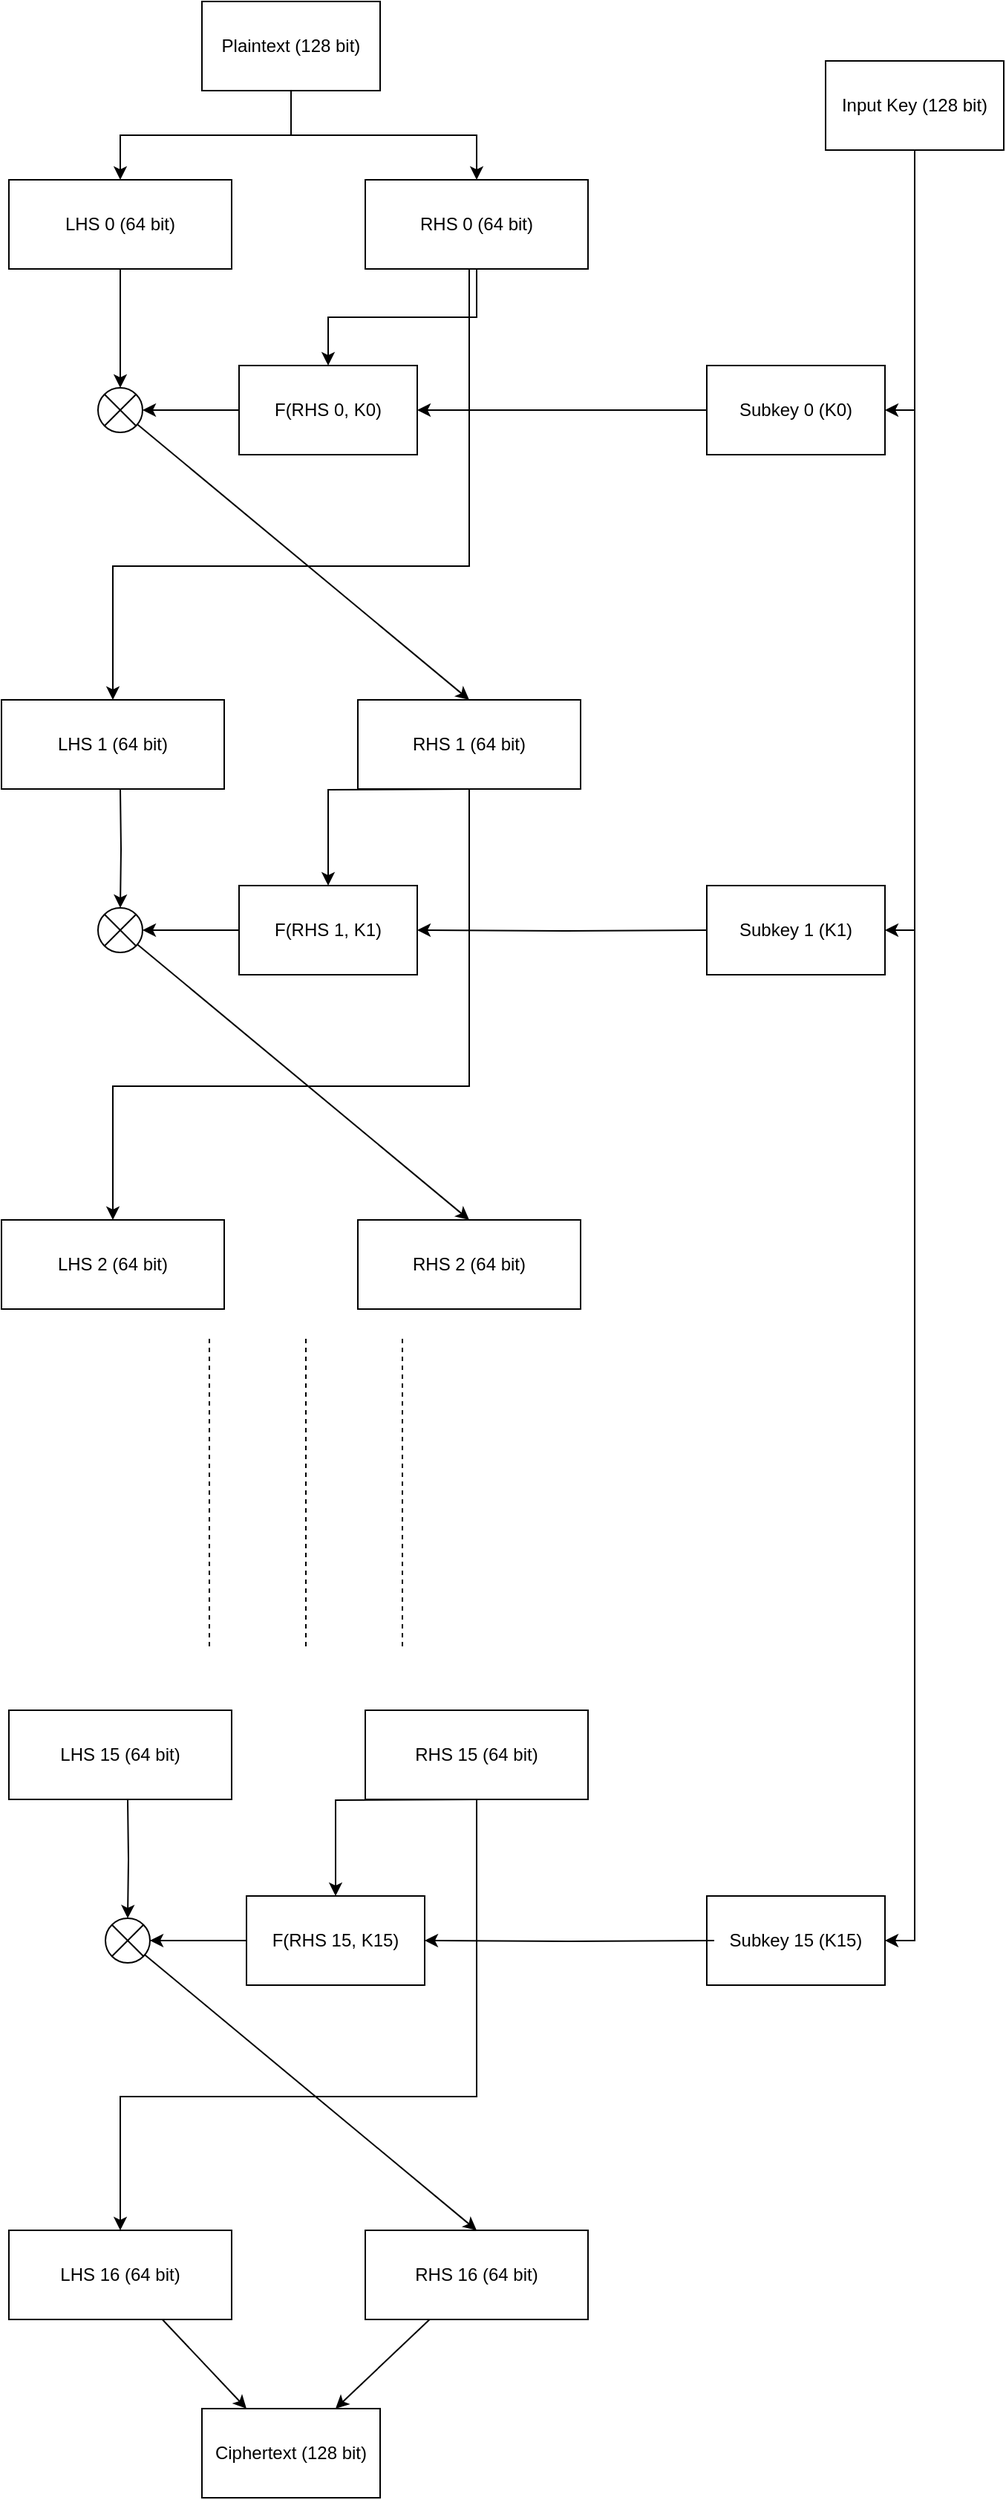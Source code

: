 <mxfile version="24.0.7" type="device">
  <diagram name="Page-1" id="GEY03Daag4aJzrzLVEdC">
    <mxGraphModel dx="1434" dy="792" grid="1" gridSize="10" guides="1" tooltips="1" connect="1" arrows="1" fold="1" page="1" pageScale="1" pageWidth="850" pageHeight="1100" math="0" shadow="0">
      <root>
        <mxCell id="0" />
        <mxCell id="1" parent="0" />
        <mxCell id="6KIsktRn0dW6XQNi_VB--2" style="edgeStyle=orthogonalEdgeStyle;rounded=0;orthogonalLoop=1;jettySize=auto;html=1;" parent="1" source="6KIsktRn0dW6XQNi_VB--1" target="6KIsktRn0dW6XQNi_VB--3" edge="1">
          <mxGeometry relative="1" as="geometry">
            <mxPoint x="410" y="180" as="targetPoint" />
          </mxGeometry>
        </mxCell>
        <mxCell id="6KIsktRn0dW6XQNi_VB--5" style="edgeStyle=orthogonalEdgeStyle;rounded=0;orthogonalLoop=1;jettySize=auto;html=1;entryX=0.5;entryY=0;entryDx=0;entryDy=0;" parent="1" source="6KIsktRn0dW6XQNi_VB--1" target="6KIsktRn0dW6XQNi_VB--4" edge="1">
          <mxGeometry relative="1" as="geometry" />
        </mxCell>
        <mxCell id="6KIsktRn0dW6XQNi_VB--1" value="Plaintext (128 bit)" style="rounded=0;whiteSpace=wrap;html=1;" parent="1" vertex="1">
          <mxGeometry x="400" y="50" width="120" height="60" as="geometry" />
        </mxCell>
        <mxCell id="6KIsktRn0dW6XQNi_VB--6" style="edgeStyle=orthogonalEdgeStyle;rounded=0;orthogonalLoop=1;jettySize=auto;html=1;" parent="1" source="6KIsktRn0dW6XQNi_VB--3" target="6KIsktRn0dW6XQNi_VB--7" edge="1">
          <mxGeometry relative="1" as="geometry">
            <mxPoint x="345" y="300" as="targetPoint" />
          </mxGeometry>
        </mxCell>
        <mxCell id="6KIsktRn0dW6XQNi_VB--3" value="LHS 0 (64 bit)" style="rounded=0;whiteSpace=wrap;html=1;" parent="1" vertex="1">
          <mxGeometry x="270" y="170" width="150" height="60" as="geometry" />
        </mxCell>
        <mxCell id="6KIsktRn0dW6XQNi_VB--20" style="edgeStyle=orthogonalEdgeStyle;rounded=0;orthogonalLoop=1;jettySize=auto;html=1;" parent="1" source="6KIsktRn0dW6XQNi_VB--4" target="6KIsktRn0dW6XQNi_VB--19" edge="1">
          <mxGeometry relative="1" as="geometry" />
        </mxCell>
        <mxCell id="6KIsktRn0dW6XQNi_VB--21" style="edgeStyle=orthogonalEdgeStyle;rounded=0;orthogonalLoop=1;jettySize=auto;html=1;strokeColor=default;endArrow=classic;endFill=1;entryX=0.5;entryY=0;entryDx=0;entryDy=0;" parent="1" source="6KIsktRn0dW6XQNi_VB--4" target="6KIsktRn0dW6XQNi_VB--24" edge="1">
          <mxGeometry relative="1" as="geometry">
            <mxPoint x="585" y="430" as="targetPoint" />
            <Array as="points">
              <mxPoint x="580" y="430" />
              <mxPoint x="340" y="430" />
            </Array>
          </mxGeometry>
        </mxCell>
        <mxCell id="6KIsktRn0dW6XQNi_VB--4" value="RHS 0 (64 bit)" style="rounded=0;whiteSpace=wrap;html=1;" parent="1" vertex="1">
          <mxGeometry x="510" y="170" width="150" height="60" as="geometry" />
        </mxCell>
        <mxCell id="6KIsktRn0dW6XQNi_VB--31" style="edgeStyle=none;rounded=0;orthogonalLoop=1;jettySize=auto;html=1;entryX=0.5;entryY=0;entryDx=0;entryDy=0;" parent="1" source="6KIsktRn0dW6XQNi_VB--7" target="6KIsktRn0dW6XQNi_VB--25" edge="1">
          <mxGeometry relative="1" as="geometry" />
        </mxCell>
        <mxCell id="6KIsktRn0dW6XQNi_VB--7" value="" style="shape=sumEllipse;perimeter=ellipsePerimeter;whiteSpace=wrap;html=1;backgroundOutline=1;" parent="1" vertex="1">
          <mxGeometry x="330" y="310" width="30" height="30" as="geometry" />
        </mxCell>
        <mxCell id="6KIsktRn0dW6XQNi_VB--13" style="edgeStyle=orthogonalEdgeStyle;rounded=0;orthogonalLoop=1;jettySize=auto;html=1;entryX=1;entryY=0.5;entryDx=0;entryDy=0;" parent="1" source="6KIsktRn0dW6XQNi_VB--14" target="6KIsktRn0dW6XQNi_VB--15" edge="1">
          <mxGeometry relative="1" as="geometry">
            <mxPoint x="840" y="295" as="targetPoint" />
          </mxGeometry>
        </mxCell>
        <mxCell id="6KIsktRn0dW6XQNi_VB--17" style="edgeStyle=orthogonalEdgeStyle;rounded=0;orthogonalLoop=1;jettySize=auto;html=1;entryX=1;entryY=0.5;entryDx=0;entryDy=0;" parent="1" source="6KIsktRn0dW6XQNi_VB--14" target="6KIsktRn0dW6XQNi_VB--16" edge="1">
          <mxGeometry relative="1" as="geometry" />
        </mxCell>
        <mxCell id="6KIsktRn0dW6XQNi_VB--66" style="edgeStyle=orthogonalEdgeStyle;rounded=0;orthogonalLoop=1;jettySize=auto;html=1;entryX=1;entryY=0.5;entryDx=0;entryDy=0;" parent="1" source="6KIsktRn0dW6XQNi_VB--14" target="6KIsktRn0dW6XQNi_VB--53" edge="1">
          <mxGeometry relative="1" as="geometry" />
        </mxCell>
        <mxCell id="6KIsktRn0dW6XQNi_VB--14" value="Input Key (128 bit)" style="rounded=0;whiteSpace=wrap;html=1;" parent="1" vertex="1">
          <mxGeometry x="820" y="90" width="120" height="60" as="geometry" />
        </mxCell>
        <mxCell id="6KIsktRn0dW6XQNi_VB--18" style="edgeStyle=orthogonalEdgeStyle;rounded=0;orthogonalLoop=1;jettySize=auto;html=1;" parent="1" source="6KIsktRn0dW6XQNi_VB--15" target="6KIsktRn0dW6XQNi_VB--19" edge="1">
          <mxGeometry relative="1" as="geometry">
            <mxPoint x="500" y="325" as="targetPoint" />
          </mxGeometry>
        </mxCell>
        <mxCell id="6KIsktRn0dW6XQNi_VB--15" value="Subkey 0 (K0)" style="rounded=0;whiteSpace=wrap;html=1;" parent="1" vertex="1">
          <mxGeometry x="740" y="295" width="120" height="60" as="geometry" />
        </mxCell>
        <mxCell id="6KIsktRn0dW6XQNi_VB--16" value="Subkey 1 (K1)" style="rounded=0;whiteSpace=wrap;html=1;" parent="1" vertex="1">
          <mxGeometry x="740" y="645" width="120" height="60" as="geometry" />
        </mxCell>
        <mxCell id="6KIsktRn0dW6XQNi_VB--29" style="rounded=0;orthogonalLoop=1;jettySize=auto;html=1;entryX=1;entryY=0.5;entryDx=0;entryDy=0;" parent="1" source="6KIsktRn0dW6XQNi_VB--19" target="6KIsktRn0dW6XQNi_VB--7" edge="1">
          <mxGeometry relative="1" as="geometry" />
        </mxCell>
        <mxCell id="6KIsktRn0dW6XQNi_VB--19" value="F(RHS 0, K0)" style="rounded=0;whiteSpace=wrap;html=1;" parent="1" vertex="1">
          <mxGeometry x="425" y="295" width="120" height="60" as="geometry" />
        </mxCell>
        <mxCell id="6KIsktRn0dW6XQNi_VB--24" value="LHS 1 (64 bit)" style="rounded=0;whiteSpace=wrap;html=1;" parent="1" vertex="1">
          <mxGeometry x="265" y="520" width="150" height="60" as="geometry" />
        </mxCell>
        <mxCell id="6KIsktRn0dW6XQNi_VB--25" value="RHS 1 (64 bit)" style="rounded=0;whiteSpace=wrap;html=1;" parent="1" vertex="1">
          <mxGeometry x="505" y="520" width="150" height="60" as="geometry" />
        </mxCell>
        <mxCell id="6KIsktRn0dW6XQNi_VB--32" style="edgeStyle=orthogonalEdgeStyle;rounded=0;orthogonalLoop=1;jettySize=auto;html=1;" parent="1" target="6KIsktRn0dW6XQNi_VB--36" edge="1">
          <mxGeometry relative="1" as="geometry">
            <mxPoint x="345" y="650" as="targetPoint" />
            <mxPoint x="345" y="580" as="sourcePoint" />
          </mxGeometry>
        </mxCell>
        <mxCell id="6KIsktRn0dW6XQNi_VB--33" style="edgeStyle=orthogonalEdgeStyle;rounded=0;orthogonalLoop=1;jettySize=auto;html=1;" parent="1" target="6KIsktRn0dW6XQNi_VB--39" edge="1">
          <mxGeometry relative="1" as="geometry">
            <mxPoint x="585" y="580" as="sourcePoint" />
          </mxGeometry>
        </mxCell>
        <mxCell id="6KIsktRn0dW6XQNi_VB--34" style="edgeStyle=orthogonalEdgeStyle;rounded=0;orthogonalLoop=1;jettySize=auto;html=1;strokeColor=default;endArrow=classic;endFill=1;entryX=0.5;entryY=0;entryDx=0;entryDy=0;" parent="1" target="6KIsktRn0dW6XQNi_VB--40" edge="1">
          <mxGeometry relative="1" as="geometry">
            <mxPoint x="585" y="780" as="targetPoint" />
            <mxPoint x="580" y="580" as="sourcePoint" />
            <Array as="points">
              <mxPoint x="580" y="780" />
              <mxPoint x="340" y="780" />
            </Array>
          </mxGeometry>
        </mxCell>
        <mxCell id="6KIsktRn0dW6XQNi_VB--35" style="edgeStyle=none;rounded=0;orthogonalLoop=1;jettySize=auto;html=1;entryX=0.5;entryY=0;entryDx=0;entryDy=0;" parent="1" source="6KIsktRn0dW6XQNi_VB--36" target="6KIsktRn0dW6XQNi_VB--41" edge="1">
          <mxGeometry relative="1" as="geometry" />
        </mxCell>
        <mxCell id="6KIsktRn0dW6XQNi_VB--36" value="" style="shape=sumEllipse;perimeter=ellipsePerimeter;whiteSpace=wrap;html=1;backgroundOutline=1;" parent="1" vertex="1">
          <mxGeometry x="330" y="660" width="30" height="30" as="geometry" />
        </mxCell>
        <mxCell id="6KIsktRn0dW6XQNi_VB--37" style="edgeStyle=orthogonalEdgeStyle;rounded=0;orthogonalLoop=1;jettySize=auto;html=1;" parent="1" target="6KIsktRn0dW6XQNi_VB--39" edge="1">
          <mxGeometry relative="1" as="geometry">
            <mxPoint x="500" y="675" as="targetPoint" />
            <mxPoint x="740" y="675" as="sourcePoint" />
          </mxGeometry>
        </mxCell>
        <mxCell id="6KIsktRn0dW6XQNi_VB--38" style="rounded=0;orthogonalLoop=1;jettySize=auto;html=1;entryX=1;entryY=0.5;entryDx=0;entryDy=0;" parent="1" source="6KIsktRn0dW6XQNi_VB--39" target="6KIsktRn0dW6XQNi_VB--36" edge="1">
          <mxGeometry relative="1" as="geometry" />
        </mxCell>
        <mxCell id="6KIsktRn0dW6XQNi_VB--39" value="F(RHS 1, K1)" style="rounded=0;whiteSpace=wrap;html=1;" parent="1" vertex="1">
          <mxGeometry x="425" y="645" width="120" height="60" as="geometry" />
        </mxCell>
        <mxCell id="6KIsktRn0dW6XQNi_VB--40" value="LHS 2 (64 bit)" style="rounded=0;whiteSpace=wrap;html=1;" parent="1" vertex="1">
          <mxGeometry x="265" y="870" width="150" height="60" as="geometry" />
        </mxCell>
        <mxCell id="6KIsktRn0dW6XQNi_VB--41" value="RHS 2 (64 bit)" style="rounded=0;whiteSpace=wrap;html=1;" parent="1" vertex="1">
          <mxGeometry x="505" y="870" width="150" height="60" as="geometry" />
        </mxCell>
        <mxCell id="6KIsktRn0dW6XQNi_VB--42" value="" style="endArrow=none;dashed=1;html=1;rounded=0;" parent="1" edge="1">
          <mxGeometry width="50" height="50" relative="1" as="geometry">
            <mxPoint x="470" y="950" as="sourcePoint" />
            <mxPoint x="470" y="1160" as="targetPoint" />
          </mxGeometry>
        </mxCell>
        <mxCell id="6KIsktRn0dW6XQNi_VB--43" value="" style="endArrow=none;dashed=1;html=1;rounded=0;" parent="1" edge="1">
          <mxGeometry width="50" height="50" relative="1" as="geometry">
            <mxPoint x="535" y="950" as="sourcePoint" />
            <mxPoint x="535" y="1160" as="targetPoint" />
          </mxGeometry>
        </mxCell>
        <mxCell id="6KIsktRn0dW6XQNi_VB--44" value="" style="endArrow=none;dashed=1;html=1;rounded=0;" parent="1" edge="1">
          <mxGeometry width="50" height="50" relative="1" as="geometry">
            <mxPoint x="405" y="950" as="sourcePoint" />
            <mxPoint x="405" y="1160" as="targetPoint" />
          </mxGeometry>
        </mxCell>
        <mxCell id="6KIsktRn0dW6XQNi_VB--53" value="Subkey 15 (K15)" style="rounded=0;whiteSpace=wrap;html=1;" parent="1" vertex="1">
          <mxGeometry x="740" y="1325" width="120" height="60" as="geometry" />
        </mxCell>
        <mxCell id="6KIsktRn0dW6XQNi_VB--54" value="LHS 15 (64 bit)" style="rounded=0;whiteSpace=wrap;html=1;" parent="1" vertex="1">
          <mxGeometry x="270" y="1200" width="150" height="60" as="geometry" />
        </mxCell>
        <mxCell id="6KIsktRn0dW6XQNi_VB--55" value="RHS 15 (64 bit)" style="rounded=0;whiteSpace=wrap;html=1;" parent="1" vertex="1">
          <mxGeometry x="510" y="1200" width="150" height="60" as="geometry" />
        </mxCell>
        <mxCell id="6KIsktRn0dW6XQNi_VB--56" style="edgeStyle=orthogonalEdgeStyle;rounded=0;orthogonalLoop=1;jettySize=auto;html=1;" parent="1" target="6KIsktRn0dW6XQNi_VB--60" edge="1">
          <mxGeometry relative="1" as="geometry">
            <mxPoint x="350" y="1330" as="targetPoint" />
            <mxPoint x="350" y="1260" as="sourcePoint" />
          </mxGeometry>
        </mxCell>
        <mxCell id="6KIsktRn0dW6XQNi_VB--57" style="edgeStyle=orthogonalEdgeStyle;rounded=0;orthogonalLoop=1;jettySize=auto;html=1;" parent="1" target="6KIsktRn0dW6XQNi_VB--63" edge="1">
          <mxGeometry relative="1" as="geometry">
            <mxPoint x="590" y="1260" as="sourcePoint" />
          </mxGeometry>
        </mxCell>
        <mxCell id="6KIsktRn0dW6XQNi_VB--58" style="edgeStyle=orthogonalEdgeStyle;rounded=0;orthogonalLoop=1;jettySize=auto;html=1;strokeColor=default;endArrow=classic;endFill=1;entryX=0.5;entryY=0;entryDx=0;entryDy=0;" parent="1" target="6KIsktRn0dW6XQNi_VB--64" edge="1">
          <mxGeometry relative="1" as="geometry">
            <mxPoint x="590" y="1460" as="targetPoint" />
            <mxPoint x="585" y="1260" as="sourcePoint" />
            <Array as="points">
              <mxPoint x="585" y="1460" />
              <mxPoint x="345" y="1460" />
            </Array>
          </mxGeometry>
        </mxCell>
        <mxCell id="6KIsktRn0dW6XQNi_VB--59" style="edgeStyle=none;rounded=0;orthogonalLoop=1;jettySize=auto;html=1;entryX=0.5;entryY=0;entryDx=0;entryDy=0;" parent="1" source="6KIsktRn0dW6XQNi_VB--60" target="6KIsktRn0dW6XQNi_VB--65" edge="1">
          <mxGeometry relative="1" as="geometry" />
        </mxCell>
        <mxCell id="6KIsktRn0dW6XQNi_VB--60" value="" style="shape=sumEllipse;perimeter=ellipsePerimeter;whiteSpace=wrap;html=1;backgroundOutline=1;" parent="1" vertex="1">
          <mxGeometry x="335" y="1340" width="30" height="30" as="geometry" />
        </mxCell>
        <mxCell id="6KIsktRn0dW6XQNi_VB--61" style="edgeStyle=orthogonalEdgeStyle;rounded=0;orthogonalLoop=1;jettySize=auto;html=1;" parent="1" target="6KIsktRn0dW6XQNi_VB--63" edge="1">
          <mxGeometry relative="1" as="geometry">
            <mxPoint x="505" y="1355" as="targetPoint" />
            <mxPoint x="745" y="1355" as="sourcePoint" />
          </mxGeometry>
        </mxCell>
        <mxCell id="6KIsktRn0dW6XQNi_VB--62" style="rounded=0;orthogonalLoop=1;jettySize=auto;html=1;entryX=1;entryY=0.5;entryDx=0;entryDy=0;" parent="1" source="6KIsktRn0dW6XQNi_VB--63" target="6KIsktRn0dW6XQNi_VB--60" edge="1">
          <mxGeometry relative="1" as="geometry" />
        </mxCell>
        <mxCell id="6KIsktRn0dW6XQNi_VB--63" value="F(RHS 15, K15)" style="rounded=0;whiteSpace=wrap;html=1;" parent="1" vertex="1">
          <mxGeometry x="430" y="1325" width="120" height="60" as="geometry" />
        </mxCell>
        <mxCell id="6KIsktRn0dW6XQNi_VB--67" style="edgeStyle=none;rounded=0;orthogonalLoop=1;jettySize=auto;html=1;entryX=0.25;entryY=0;entryDx=0;entryDy=0;" parent="1" source="6KIsktRn0dW6XQNi_VB--64" target="6KIsktRn0dW6XQNi_VB--69" edge="1">
          <mxGeometry relative="1" as="geometry">
            <mxPoint x="440" y="1660" as="targetPoint" />
          </mxGeometry>
        </mxCell>
        <mxCell id="6KIsktRn0dW6XQNi_VB--64" value="LHS 16 (64 bit)" style="rounded=0;whiteSpace=wrap;html=1;" parent="1" vertex="1">
          <mxGeometry x="270" y="1550" width="150" height="60" as="geometry" />
        </mxCell>
        <mxCell id="6KIsktRn0dW6XQNi_VB--68" style="edgeStyle=none;rounded=0;orthogonalLoop=1;jettySize=auto;html=1;" parent="1" source="6KIsktRn0dW6XQNi_VB--65" edge="1">
          <mxGeometry relative="1" as="geometry">
            <mxPoint x="490" y="1670" as="targetPoint" />
          </mxGeometry>
        </mxCell>
        <mxCell id="6KIsktRn0dW6XQNi_VB--65" value="RHS 16 (64 bit)" style="rounded=0;whiteSpace=wrap;html=1;" parent="1" vertex="1">
          <mxGeometry x="510" y="1550" width="150" height="60" as="geometry" />
        </mxCell>
        <mxCell id="6KIsktRn0dW6XQNi_VB--69" value="Ciphertext (128 bit)" style="rounded=0;whiteSpace=wrap;html=1;" parent="1" vertex="1">
          <mxGeometry x="400" y="1670" width="120" height="60" as="geometry" />
        </mxCell>
      </root>
    </mxGraphModel>
  </diagram>
</mxfile>
